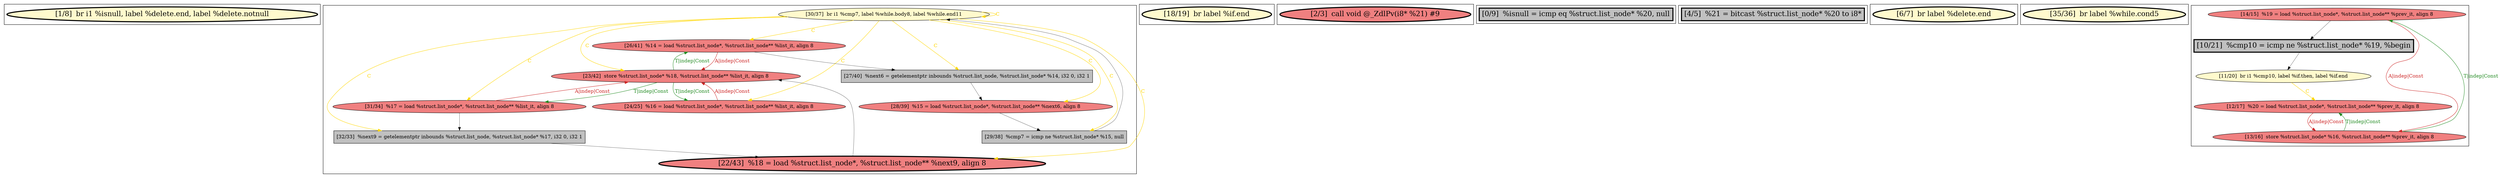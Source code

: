 
digraph G {





subgraph cluster8 {


node868 [penwidth=3.0,fontsize=20,fillcolor=lemonchiffon,label="[1/8]  br i1 %isnull, label %delete.end, label %delete.notnull",shape=ellipse,style=filled ]



}

subgraph cluster7 {


node867 [fillcolor=lemonchiffon,label="[30/37]  br i1 %cmp7, label %while.body8, label %while.end11",shape=ellipse,style=filled ]
node866 [fillcolor=lightcoral,label="[26/41]  %14 = load %struct.list_node*, %struct.list_node** %list_it, align 8",shape=ellipse,style=filled ]
node860 [fillcolor=lightcoral,label="[28/39]  %15 = load %struct.list_node*, %struct.list_node** %next6, align 8",shape=ellipse,style=filled ]
node864 [fillcolor=lightcoral,label="[31/34]  %17 = load %struct.list_node*, %struct.list_node** %list_it, align 8",shape=ellipse,style=filled ]
node858 [fillcolor=lightcoral,label="[24/25]  %16 = load %struct.list_node*, %struct.list_node** %list_it, align 8",shape=ellipse,style=filled ]
node861 [fillcolor=grey,label="[29/38]  %cmp7 = icmp ne %struct.list_node* %15, null",shape=rectangle,style=filled ]
node865 [fillcolor=lightcoral,label="[23/42]  store %struct.list_node* %18, %struct.list_node** %list_it, align 8",shape=ellipse,style=filled ]
node862 [fillcolor=grey,label="[32/33]  %next9 = getelementptr inbounds %struct.list_node, %struct.list_node* %17, i32 0, i32 1",shape=rectangle,style=filled ]
node859 [fillcolor=grey,label="[27/40]  %next6 = getelementptr inbounds %struct.list_node, %struct.list_node* %14, i32 0, i32 1",shape=rectangle,style=filled ]
node863 [penwidth=3.0,fontsize=20,fillcolor=lightcoral,label="[22/43]  %18 = load %struct.list_node*, %struct.list_node** %next9, align 8",shape=ellipse,style=filled ]

node866->node865 [style=solid,color=firebrick3,label="A|indep|Const",penwidth=1.0,fontcolor=firebrick3 ]
node866->node859 [style=solid,color=black,label="",penwidth=0.5,fontcolor=black ]
node864->node862 [style=solid,color=black,label="",penwidth=0.5,fontcolor=black ]
node867->node860 [style=solid,color=gold,label="C",penwidth=1.0,fontcolor=gold ]
node867->node859 [style=solid,color=gold,label="C",penwidth=1.0,fontcolor=gold ]
node867->node864 [style=solid,color=gold,label="C",penwidth=1.0,fontcolor=gold ]
node867->node863 [style=solid,color=gold,label="C",penwidth=1.0,fontcolor=gold ]
node867->node862 [style=solid,color=gold,label="C",penwidth=1.0,fontcolor=gold ]
node867->node867 [style=solid,color=gold,label="C",penwidth=1.0,fontcolor=gold ]
node867->node866 [style=solid,color=gold,label="C",penwidth=1.0,fontcolor=gold ]
node867->node861 [style=solid,color=gold,label="C",penwidth=1.0,fontcolor=gold ]
node867->node858 [style=solid,color=gold,label="C",penwidth=1.0,fontcolor=gold ]
node864->node865 [style=solid,color=firebrick3,label="A|indep|Const",penwidth=1.0,fontcolor=firebrick3 ]
node867->node865 [style=solid,color=gold,label="C",penwidth=1.0,fontcolor=gold ]
node861->node867 [style=solid,color=black,label="",penwidth=0.5,fontcolor=black ]
node865->node866 [style=solid,color=forestgreen,label="T|indep|Const",penwidth=1.0,fontcolor=forestgreen ]
node863->node865 [style=solid,color=black,label="",penwidth=0.5,fontcolor=black ]
node865->node864 [style=solid,color=forestgreen,label="T|indep|Const",penwidth=1.0,fontcolor=forestgreen ]
node862->node863 [style=solid,color=black,label="",penwidth=0.5,fontcolor=black ]
node858->node865 [style=solid,color=firebrick3,label="A|indep|Const",penwidth=1.0,fontcolor=firebrick3 ]
node865->node858 [style=solid,color=forestgreen,label="T|indep|Const",penwidth=1.0,fontcolor=forestgreen ]
node860->node861 [style=solid,color=black,label="",penwidth=0.5,fontcolor=black ]
node859->node860 [style=solid,color=black,label="",penwidth=0.5,fontcolor=black ]


}

subgraph cluster6 {


node857 [penwidth=3.0,fontsize=20,fillcolor=lemonchiffon,label="[18/19]  br label %if.end",shape=ellipse,style=filled ]



}

subgraph cluster0 {


node847 [penwidth=3.0,fontsize=20,fillcolor=lightcoral,label="[2/3]  call void @_ZdlPv(i8* %21) #9",shape=ellipse,style=filled ]



}

subgraph cluster5 {


node856 [penwidth=3.0,fontsize=20,fillcolor=grey,label="[0/9]  %isnull = icmp eq %struct.list_node* %20, null",shape=rectangle,style=filled ]



}

subgraph cluster1 {


node848 [penwidth=3.0,fontsize=20,fillcolor=grey,label="[4/5]  %21 = bitcast %struct.list_node* %20 to i8*",shape=rectangle,style=filled ]



}

subgraph cluster2 {


node849 [penwidth=3.0,fontsize=20,fillcolor=lemonchiffon,label="[6/7]  br label %delete.end",shape=ellipse,style=filled ]



}

subgraph cluster3 {


node850 [penwidth=3.0,fontsize=20,fillcolor=lemonchiffon,label="[35/36]  br label %while.cond5",shape=ellipse,style=filled ]



}

subgraph cluster4 {


node855 [fillcolor=lightcoral,label="[14/15]  %19 = load %struct.list_node*, %struct.list_node** %prev_it, align 8",shape=ellipse,style=filled ]
node853 [penwidth=3.0,fontsize=20,fillcolor=grey,label="[10/21]  %cmp10 = icmp ne %struct.list_node* %19, %begin",shape=rectangle,style=filled ]
node851 [fillcolor=lightcoral,label="[12/17]  %20 = load %struct.list_node*, %struct.list_node** %prev_it, align 8",shape=ellipse,style=filled ]
node854 [fillcolor=lemonchiffon,label="[11/20]  br i1 %cmp10, label %if.then, label %if.end",shape=ellipse,style=filled ]
node852 [fillcolor=lightcoral,label="[13/16]  store %struct.list_node* %16, %struct.list_node** %prev_it, align 8",shape=ellipse,style=filled ]

node854->node851 [style=solid,color=gold,label="C",penwidth=1.0,fontcolor=gold ]
node852->node851 [style=solid,color=forestgreen,label="T|indep|Const",penwidth=1.0,fontcolor=forestgreen ]
node855->node853 [style=solid,color=black,label="",penwidth=0.5,fontcolor=black ]
node851->node852 [style=solid,color=firebrick3,label="A|indep|Const",penwidth=1.0,fontcolor=firebrick3 ]
node855->node852 [style=solid,color=firebrick3,label="A|indep|Const",penwidth=1.0,fontcolor=firebrick3 ]
node852->node855 [style=solid,color=forestgreen,label="T|indep|Const",penwidth=1.0,fontcolor=forestgreen ]
node853->node854 [style=solid,color=black,label="",penwidth=0.5,fontcolor=black ]


}

}
